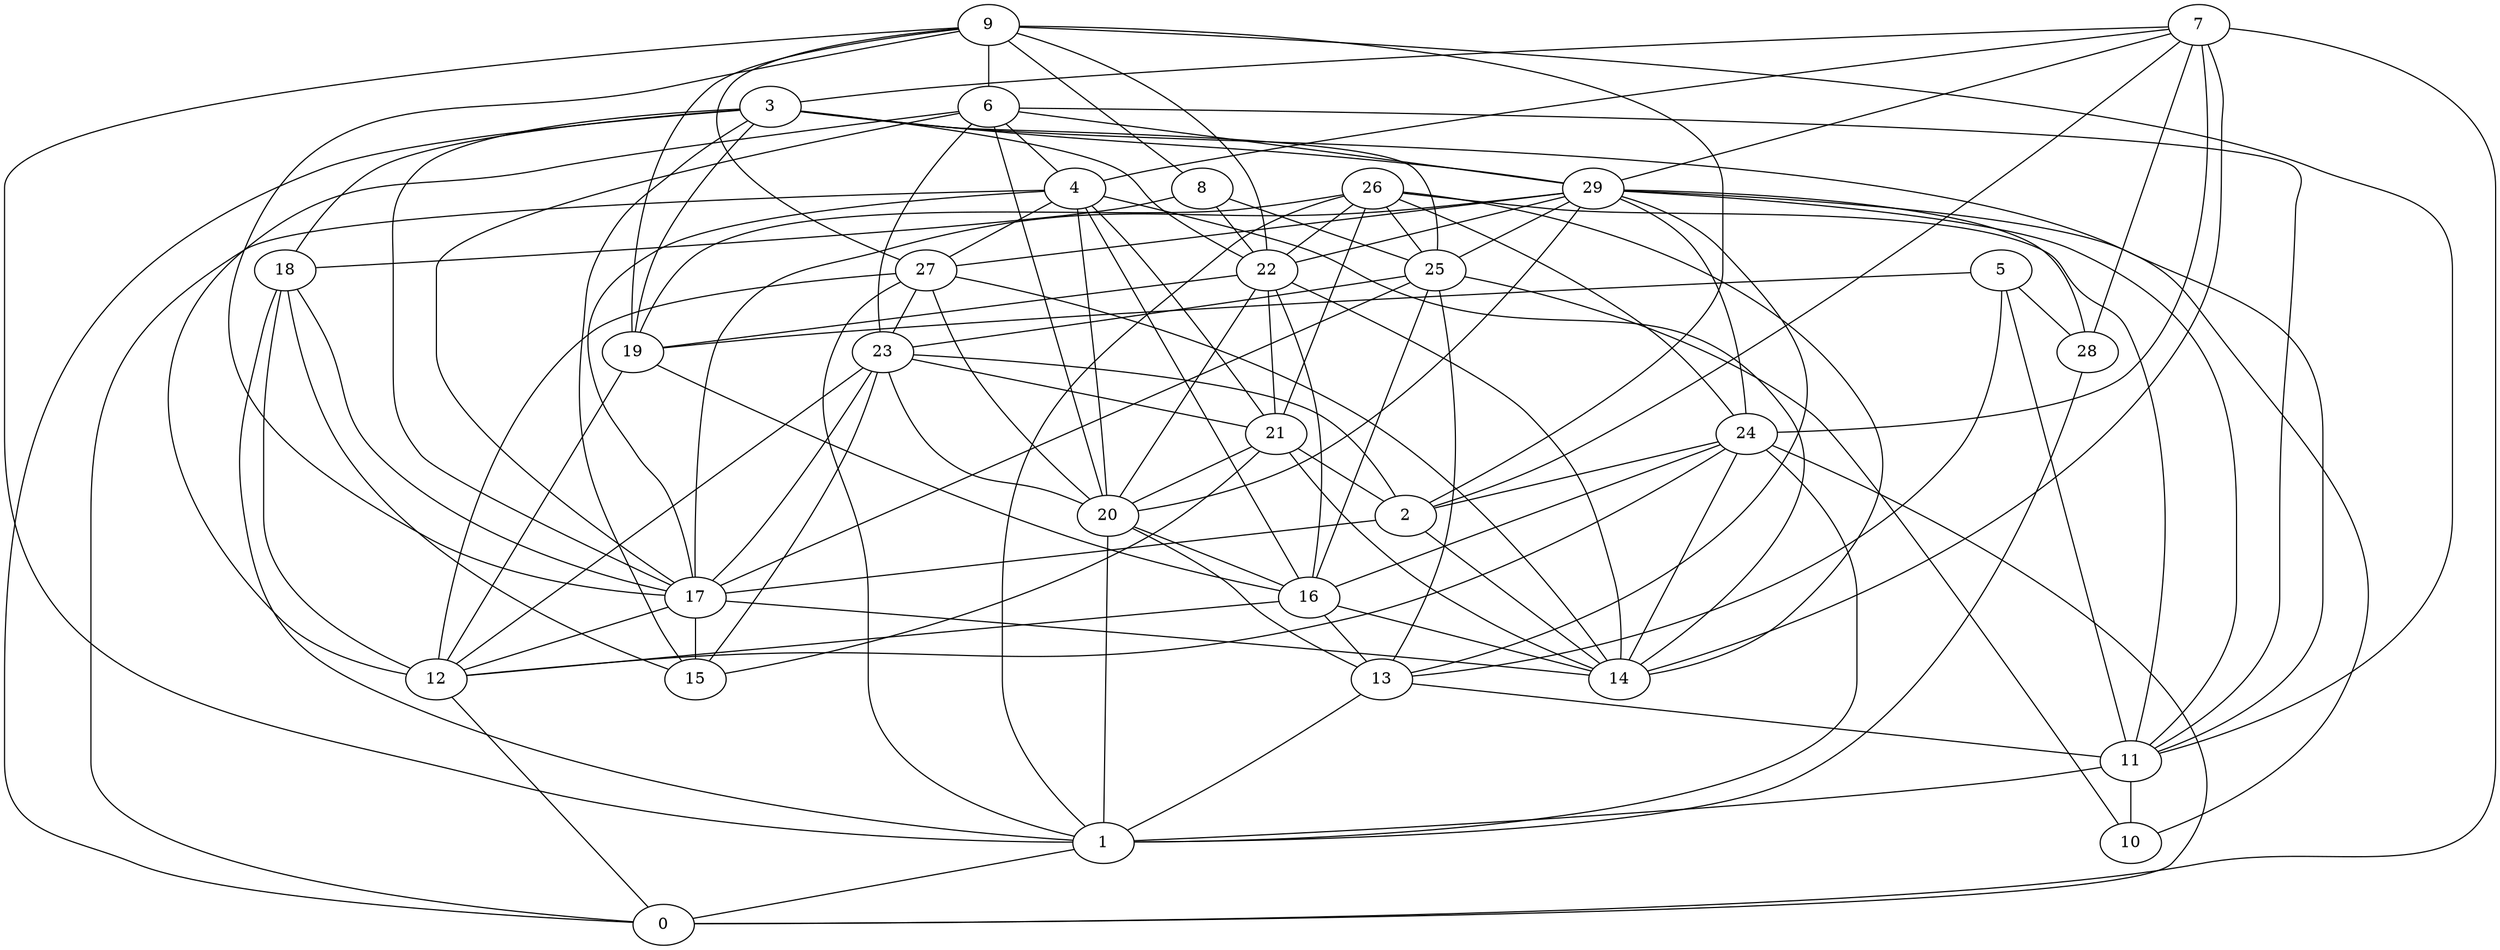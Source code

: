 digraph GG_graph {

subgraph G_graph {
edge [color = black]
"18" -> "15" [dir = none]
"18" -> "17" [dir = none]
"11" -> "1" [dir = none]
"9" -> "8" [dir = none]
"9" -> "17" [dir = none]
"29" -> "10" [dir = none]
"29" -> "22" [dir = none]
"29" -> "24" [dir = none]
"17" -> "12" [dir = none]
"17" -> "14" [dir = none]
"28" -> "1" [dir = none]
"24" -> "1" [dir = none]
"24" -> "0" [dir = none]
"24" -> "14" [dir = none]
"23" -> "2" [dir = none]
"23" -> "12" [dir = none]
"21" -> "15" [dir = none]
"26" -> "14" [dir = none]
"16" -> "13" [dir = none]
"16" -> "12" [dir = none]
"6" -> "20" [dir = none]
"6" -> "23" [dir = none]
"3" -> "25" [dir = none]
"3" -> "19" [dir = none]
"3" -> "18" [dir = none]
"27" -> "12" [dir = none]
"7" -> "4" [dir = none]
"7" -> "24" [dir = none]
"5" -> "28" [dir = none]
"4" -> "20" [dir = none]
"3" -> "22" [dir = none]
"27" -> "20" [dir = none]
"27" -> "23" [dir = none]
"24" -> "16" [dir = none]
"22" -> "16" [dir = none]
"22" -> "19" [dir = none]
"5" -> "13" [dir = none]
"26" -> "25" [dir = none]
"16" -> "14" [dir = none]
"22" -> "20" [dir = none]
"26" -> "21" [dir = none]
"23" -> "21" [dir = none]
"29" -> "27" [dir = none]
"21" -> "2" [dir = none]
"13" -> "1" [dir = none]
"27" -> "14" [dir = none]
"5" -> "19" [dir = none]
"24" -> "2" [dir = none]
"9" -> "6" [dir = none]
"23" -> "20" [dir = none]
"29" -> "17" [dir = none]
"25" -> "17" [dir = none]
"20" -> "16" [dir = none]
"7" -> "0" [dir = none]
"20" -> "1" [dir = none]
"17" -> "15" [dir = none]
"26" -> "1" [dir = none]
"12" -> "0" [dir = none]
"6" -> "4" [dir = none]
"26" -> "22" [dir = none]
"3" -> "17" [dir = none]
"6" -> "17" [dir = none]
"3" -> "29" [dir = none]
"20" -> "13" [dir = none]
"7" -> "3" [dir = none]
"29" -> "25" [dir = none]
"25" -> "23" [dir = none]
"4" -> "14" [dir = none]
"25" -> "13" [dir = none]
"23" -> "15" [dir = none]
"19" -> "12" [dir = none]
"6" -> "11" [dir = none]
"8" -> "25" [dir = none]
"18" -> "12" [dir = none]
"4" -> "21" [dir = none]
"25" -> "10" [dir = none]
"29" -> "28" [dir = none]
"29" -> "11" [dir = none]
"7" -> "14" [dir = none]
"7" -> "29" [dir = none]
"26" -> "19" [dir = none]
"26" -> "11" [dir = none]
"3" -> "0" [dir = none]
"7" -> "2" [dir = none]
"13" -> "11" [dir = none]
"27" -> "1" [dir = none]
"2" -> "17" [dir = none]
"4" -> "16" [dir = none]
"25" -> "16" [dir = none]
"18" -> "1" [dir = none]
"4" -> "27" [dir = none]
"9" -> "11" [dir = none]
"6" -> "29" [dir = none]
"8" -> "22" [dir = none]
"3" -> "15" [dir = none]
"9" -> "2" [dir = none]
"2" -> "14" [dir = none]
"29" -> "13" [dir = none]
"21" -> "20" [dir = none]
"9" -> "27" [dir = none]
"9" -> "1" [dir = none]
"26" -> "24" [dir = none]
"6" -> "12" [dir = none]
"8" -> "18" [dir = none]
"22" -> "14" [dir = none]
"4" -> "0" [dir = none]
"3" -> "11" [dir = none]
"7" -> "28" [dir = none]
"11" -> "10" [dir = none]
"29" -> "20" [dir = none]
"21" -> "14" [dir = none]
"1" -> "0" [dir = none]
"24" -> "12" [dir = none]
"22" -> "21" [dir = none]
"4" -> "17" [dir = none]
"9" -> "19" [dir = none]
"5" -> "11" [dir = none]
"19" -> "16" [dir = none]
"9" -> "22" [dir = none]
"23" -> "17" [dir = none]
}

}
